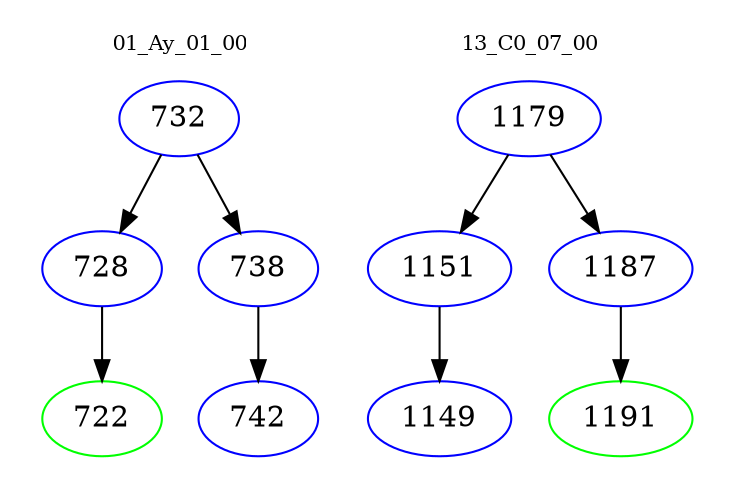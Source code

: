 digraph{
subgraph cluster_0 {
color = white
label = "01_Ay_01_00";
fontsize=10;
T0_732 [label="732", color="blue"]
T0_732 -> T0_728 [color="black"]
T0_728 [label="728", color="blue"]
T0_728 -> T0_722 [color="black"]
T0_722 [label="722", color="green"]
T0_732 -> T0_738 [color="black"]
T0_738 [label="738", color="blue"]
T0_738 -> T0_742 [color="black"]
T0_742 [label="742", color="blue"]
}
subgraph cluster_1 {
color = white
label = "13_C0_07_00";
fontsize=10;
T1_1179 [label="1179", color="blue"]
T1_1179 -> T1_1151 [color="black"]
T1_1151 [label="1151", color="blue"]
T1_1151 -> T1_1149 [color="black"]
T1_1149 [label="1149", color="blue"]
T1_1179 -> T1_1187 [color="black"]
T1_1187 [label="1187", color="blue"]
T1_1187 -> T1_1191 [color="black"]
T1_1191 [label="1191", color="green"]
}
}
